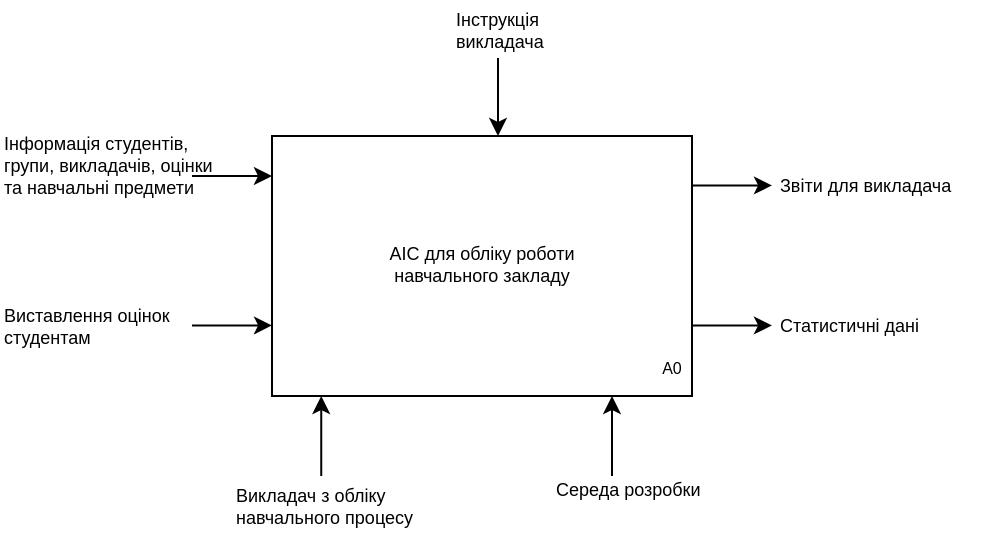 <mxfile version="21.3.2" type="google">
  <diagram name="Сторінка-1" id="L3hvuV_j_w6WOY5KmdmO">
    <mxGraphModel grid="1" page="1" gridSize="10" guides="1" tooltips="1" connect="1" arrows="1" fold="1" pageScale="1" pageWidth="827" pageHeight="1169" math="0" shadow="0">
      <root>
        <mxCell id="0" />
        <mxCell id="1" parent="0" />
        <mxCell id="XEKBR_4rA_A51tV6gFA4-3" value="" style="rounded=0;whiteSpace=wrap;html=1;" vertex="1" parent="1">
          <mxGeometry x="260" y="400" width="210" height="130" as="geometry" />
        </mxCell>
        <mxCell id="XEKBR_4rA_A51tV6gFA4-4" value="&lt;font style=&quot;font-size: 8px;&quot;&gt;A0&lt;/font&gt;" style="text;html=1;strokeColor=none;fillColor=none;align=center;verticalAlign=middle;whiteSpace=wrap;rounded=0;" vertex="1" parent="1">
          <mxGeometry x="430" y="500" width="60" height="30" as="geometry" />
        </mxCell>
        <mxCell id="XEKBR_4rA_A51tV6gFA4-5" value="" style="endArrow=classic;html=1;rounded=0;entryX=0;entryY=1;entryDx=0;entryDy=0;" edge="1" parent="1" target="XEKBR_4rA_A51tV6gFA4-4">
          <mxGeometry width="50" height="50" relative="1" as="geometry">
            <mxPoint x="430" y="570" as="sourcePoint" />
            <mxPoint x="560" y="470" as="targetPoint" />
          </mxGeometry>
        </mxCell>
        <mxCell id="XEKBR_4rA_A51tV6gFA4-6" value="" style="endArrow=classic;html=1;rounded=0;entryX=0;entryY=1;entryDx=0;entryDy=0;" edge="1" parent="1">
          <mxGeometry width="50" height="50" relative="1" as="geometry">
            <mxPoint x="284.62" y="570" as="sourcePoint" />
            <mxPoint x="284.62" y="530" as="targetPoint" />
          </mxGeometry>
        </mxCell>
        <mxCell id="XEKBR_4rA_A51tV6gFA4-7" value="Викладач з обліку навчального процесу" style="text;strokeColor=none;fillColor=none;align=left;verticalAlign=middle;whiteSpace=wrap;rounded=0;shadow=0;fontStyle=0;html=1;fontSize=9;spacingTop=0;" vertex="1" parent="1">
          <mxGeometry x="240" y="570" width="110" height="30" as="geometry" />
        </mxCell>
        <mxCell id="XEKBR_4rA_A51tV6gFA4-9" value="Середа розробки" style="text;strokeColor=none;fillColor=none;align=left;verticalAlign=middle;whiteSpace=wrap;rounded=0;shadow=0;fontStyle=0;html=1;fontSize=9;spacingTop=0;" vertex="1" parent="1">
          <mxGeometry x="400" y="562" width="80" height="30" as="geometry" />
        </mxCell>
        <mxCell id="XEKBR_4rA_A51tV6gFA4-10" value="" style="endArrow=classic;html=1;rounded=0;entryX=0;entryY=1;entryDx=0;entryDy=0;" edge="1" parent="1">
          <mxGeometry width="50" height="50" relative="1" as="geometry">
            <mxPoint x="220" y="420" as="sourcePoint" />
            <mxPoint x="260" y="420" as="targetPoint" />
          </mxGeometry>
        </mxCell>
        <mxCell id="XEKBR_4rA_A51tV6gFA4-11" value="&lt;div style=&quot;&quot;&gt;Інформація студентів, групи, викладачів, оцінки та навчальні предмети&lt;/div&gt;" style="text;strokeColor=none;fillColor=none;align=left;verticalAlign=middle;whiteSpace=wrap;rounded=0;shadow=0;fontStyle=0;html=1;fontSize=9;spacingTop=0;" vertex="1" parent="1">
          <mxGeometry x="124" y="400" width="110" height="30" as="geometry" />
        </mxCell>
        <mxCell id="XEKBR_4rA_A51tV6gFA4-13" value="" style="endArrow=classic;html=1;rounded=0;entryX=0;entryY=1;entryDx=0;entryDy=0;" edge="1" parent="1">
          <mxGeometry width="50" height="50" relative="1" as="geometry">
            <mxPoint x="220" y="494.69" as="sourcePoint" />
            <mxPoint x="260" y="494.69" as="targetPoint" />
          </mxGeometry>
        </mxCell>
        <mxCell id="XEKBR_4rA_A51tV6gFA4-14" value="&lt;div style=&quot;&quot;&gt;Виставлення оцінок студентам&lt;/div&gt;" style="text;strokeColor=none;fillColor=none;align=left;verticalAlign=middle;whiteSpace=wrap;rounded=0;shadow=0;fontStyle=0;html=1;fontSize=9;spacingTop=0;" vertex="1" parent="1">
          <mxGeometry x="124" y="480" width="110" height="30" as="geometry" />
        </mxCell>
        <mxCell id="XEKBR_4rA_A51tV6gFA4-15" value="" style="endArrow=classic;html=1;rounded=0;entryX=0;entryY=1;entryDx=0;entryDy=0;" edge="1" parent="1">
          <mxGeometry width="50" height="50" relative="1" as="geometry">
            <mxPoint x="470" y="494.69" as="sourcePoint" />
            <mxPoint x="510" y="494.69" as="targetPoint" />
          </mxGeometry>
        </mxCell>
        <mxCell id="XEKBR_4rA_A51tV6gFA4-16" value="&lt;div style=&quot;&quot;&gt;Статистичні дані&lt;/div&gt;" style="text;strokeColor=none;fillColor=none;align=left;verticalAlign=middle;whiteSpace=wrap;rounded=0;shadow=0;fontStyle=0;html=1;fontSize=9;spacingTop=0;" vertex="1" parent="1">
          <mxGeometry x="512" y="480" width="110" height="30" as="geometry" />
        </mxCell>
        <mxCell id="XEKBR_4rA_A51tV6gFA4-17" value="" style="endArrow=classic;html=1;rounded=0;entryX=0;entryY=1;entryDx=0;entryDy=0;" edge="1" parent="1">
          <mxGeometry width="50" height="50" relative="1" as="geometry">
            <mxPoint x="470" y="424.69" as="sourcePoint" />
            <mxPoint x="510" y="424.69" as="targetPoint" />
          </mxGeometry>
        </mxCell>
        <mxCell id="XEKBR_4rA_A51tV6gFA4-18" value="&lt;div style=&quot;&quot;&gt;Звіти для викладача&lt;/div&gt;" style="text;strokeColor=none;fillColor=none;align=left;verticalAlign=middle;whiteSpace=wrap;rounded=0;shadow=0;fontStyle=0;html=1;fontSize=9;spacingTop=0;" vertex="1" parent="1">
          <mxGeometry x="512" y="410" width="110" height="30" as="geometry" />
        </mxCell>
        <mxCell id="XEKBR_4rA_A51tV6gFA4-20" value="" style="endArrow=classic;html=1;rounded=0;" edge="1" parent="1">
          <mxGeometry width="50" height="50" relative="1" as="geometry">
            <mxPoint x="373" y="361" as="sourcePoint" />
            <mxPoint x="373" y="400" as="targetPoint" />
          </mxGeometry>
        </mxCell>
        <mxCell id="XEKBR_4rA_A51tV6gFA4-21" value="&lt;div style=&quot;&quot;&gt;Інструкція&lt;/div&gt;&lt;div style=&quot;&quot;&gt;викладача&lt;/div&gt;" style="text;strokeColor=none;fillColor=none;align=left;verticalAlign=middle;whiteSpace=wrap;rounded=0;shadow=0;fontStyle=0;html=1;fontSize=9;spacingTop=0;" vertex="1" parent="1">
          <mxGeometry x="350" y="332" width="56" height="30" as="geometry" />
        </mxCell>
        <mxCell id="XEKBR_4rA_A51tV6gFA4-25" value="АІС для обліку роботи&lt;br&gt;навчального закладу&lt;br style=&quot;font-size: 9px;&quot;&gt;&amp;nbsp;" style="text;html=1;strokeColor=none;fillColor=none;align=center;verticalAlign=middle;whiteSpace=wrap;rounded=0;fontSize=9;" vertex="1" parent="1">
          <mxGeometry x="255" y="420" width="220" height="100" as="geometry" />
        </mxCell>
      </root>
    </mxGraphModel>
  </diagram>
</mxfile>
